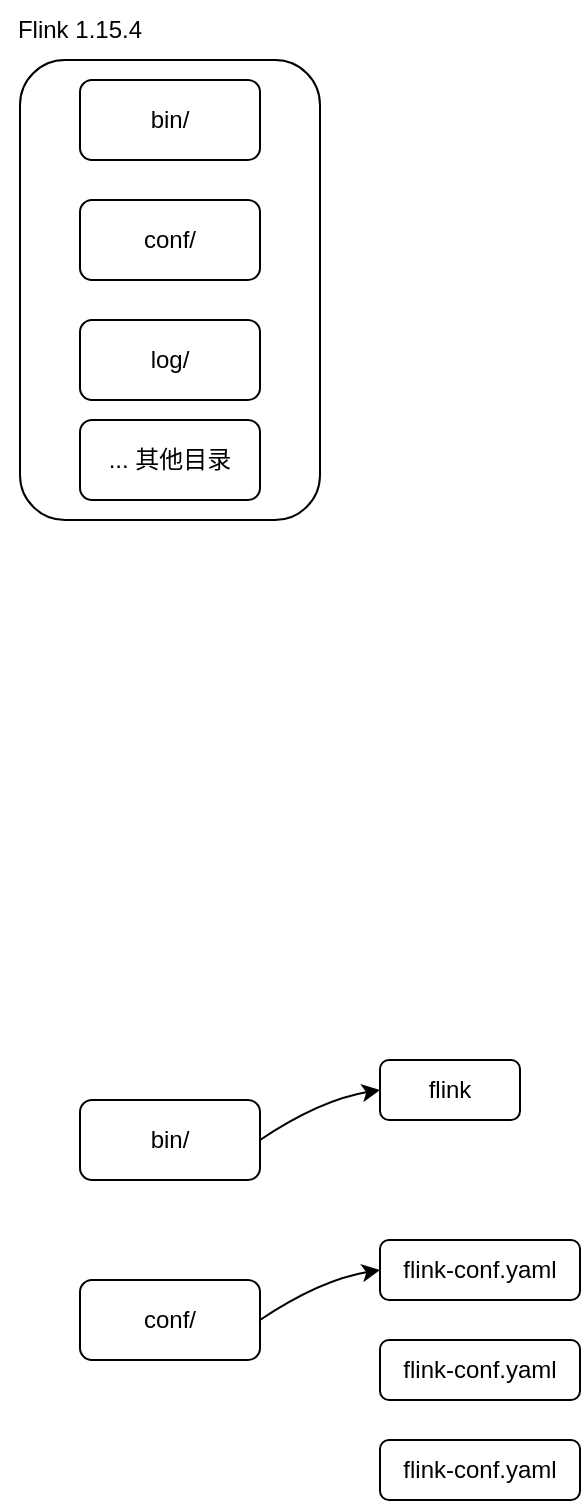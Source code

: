 <mxfile version="25.0.2">
  <diagram name="第 1 页" id="_YLh7jijnisK5qnL3LQV">
    <mxGraphModel dx="1818" dy="1238" grid="1" gridSize="10" guides="1" tooltips="1" connect="1" arrows="1" fold="1" page="0" pageScale="1" pageWidth="827" pageHeight="1169" math="0" shadow="0">
      <root>
        <mxCell id="0" />
        <mxCell id="1" parent="0" />
        <mxCell id="2eZoqWFppm1931p4ZgLj-22" value="" style="rounded=1;whiteSpace=wrap;html=1;" vertex="1" parent="1">
          <mxGeometry x="-110" y="-360" width="150" height="230" as="geometry" />
        </mxCell>
        <mxCell id="2eZoqWFppm1931p4ZgLj-3" value="bin/" style="rounded=1;whiteSpace=wrap;html=1;" vertex="1" parent="1">
          <mxGeometry x="-80" y="160" width="90" height="40" as="geometry" />
        </mxCell>
        <mxCell id="2eZoqWFppm1931p4ZgLj-4" value="conf/" style="rounded=1;whiteSpace=wrap;html=1;" vertex="1" parent="1">
          <mxGeometry x="-80" y="250" width="90" height="40" as="geometry" />
        </mxCell>
        <mxCell id="2eZoqWFppm1931p4ZgLj-5" value="flink" style="rounded=1;whiteSpace=wrap;html=1;" vertex="1" parent="1">
          <mxGeometry x="70" y="140" width="70" height="30" as="geometry" />
        </mxCell>
        <mxCell id="2eZoqWFppm1931p4ZgLj-7" value="" style="curved=1;endArrow=classic;html=1;rounded=0;exitX=1;exitY=0.5;exitDx=0;exitDy=0;entryX=0;entryY=0.5;entryDx=0;entryDy=0;" edge="1" parent="1" source="2eZoqWFppm1931p4ZgLj-3" target="2eZoqWFppm1931p4ZgLj-5">
          <mxGeometry width="50" height="50" relative="1" as="geometry">
            <mxPoint x="90" y="290" as="sourcePoint" />
            <mxPoint x="140" y="240" as="targetPoint" />
            <Array as="points">
              <mxPoint x="40" y="160" />
            </Array>
          </mxGeometry>
        </mxCell>
        <mxCell id="2eZoqWFppm1931p4ZgLj-8" value="flink-conf.yaml" style="rounded=1;whiteSpace=wrap;html=1;" vertex="1" parent="1">
          <mxGeometry x="70" y="230" width="100" height="30" as="geometry" />
        </mxCell>
        <mxCell id="2eZoqWFppm1931p4ZgLj-9" value="" style="curved=1;endArrow=classic;html=1;rounded=0;exitX=1;exitY=0.5;exitDx=0;exitDy=0;entryX=0;entryY=0.5;entryDx=0;entryDy=0;" edge="1" parent="1" target="2eZoqWFppm1931p4ZgLj-8">
          <mxGeometry width="50" height="50" relative="1" as="geometry">
            <mxPoint x="10" y="270" as="sourcePoint" />
            <mxPoint x="70" y="255" as="targetPoint" />
            <Array as="points">
              <mxPoint x="40" y="250" />
            </Array>
          </mxGeometry>
        </mxCell>
        <mxCell id="2eZoqWFppm1931p4ZgLj-11" value="flink-conf.yaml" style="rounded=1;whiteSpace=wrap;html=1;" vertex="1" parent="1">
          <mxGeometry x="70" y="280" width="100" height="30" as="geometry" />
        </mxCell>
        <mxCell id="2eZoqWFppm1931p4ZgLj-12" value="flink-conf.yaml" style="rounded=1;whiteSpace=wrap;html=1;" vertex="1" parent="1">
          <mxGeometry x="70" y="330" width="100" height="30" as="geometry" />
        </mxCell>
        <mxCell id="2eZoqWFppm1931p4ZgLj-13" value="bin/" style="rounded=1;whiteSpace=wrap;html=1;" vertex="1" parent="1">
          <mxGeometry x="-80" y="-350" width="90" height="40" as="geometry" />
        </mxCell>
        <mxCell id="2eZoqWFppm1931p4ZgLj-14" value="conf/" style="rounded=1;whiteSpace=wrap;html=1;" vertex="1" parent="1">
          <mxGeometry x="-80" y="-290" width="90" height="40" as="geometry" />
        </mxCell>
        <mxCell id="2eZoqWFppm1931p4ZgLj-21" value="log/" style="rounded=1;whiteSpace=wrap;html=1;" vertex="1" parent="1">
          <mxGeometry x="-80" y="-230" width="90" height="40" as="geometry" />
        </mxCell>
        <mxCell id="2eZoqWFppm1931p4ZgLj-23" value="Flink 1.15.4" style="text;html=1;align=center;verticalAlign=middle;whiteSpace=wrap;rounded=0;" vertex="1" parent="1">
          <mxGeometry x="-120" y="-390" width="80" height="30" as="geometry" />
        </mxCell>
        <mxCell id="2eZoqWFppm1931p4ZgLj-24" value="... 其他目录" style="rounded=1;whiteSpace=wrap;html=1;" vertex="1" parent="1">
          <mxGeometry x="-80" y="-180" width="90" height="40" as="geometry" />
        </mxCell>
      </root>
    </mxGraphModel>
  </diagram>
</mxfile>
